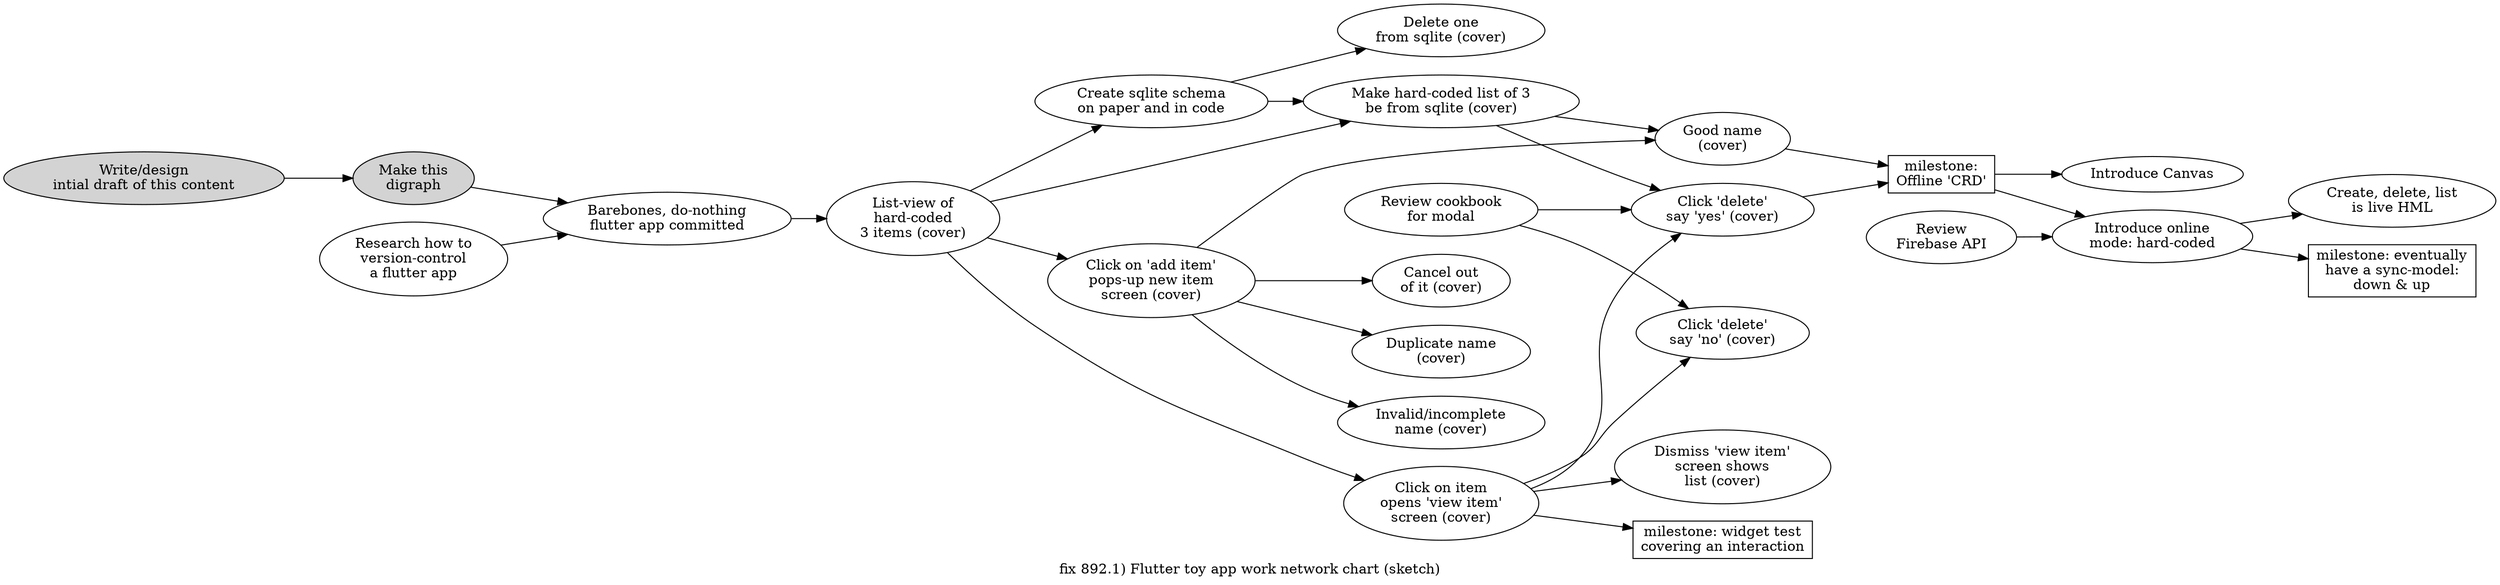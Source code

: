 digraph g {
label="fix 892.1) Flutter toy app work network chart (sketch)"

/*
Note: at writing, this graph exists "in parallel" as a hand-written
table in our notebook, roughly following a PERT-chart structure.

(We switched from analog to digital for this one part of it because we
did not want to attempt this visualization by hand!)

The node identifiers are allocated "by hand" pseudo-randomly. As such, the
identifiers (and especially their relative "size") are meaningless. (We *did*
step over some allocations that could be confusing, like "QA" and "UX".)

The order of the nodes in this file corresponds to the order we wrote
the nodes in our notebook, which was from the bottom of the page upwards
in the order in which we thought of them.
*/

rankdir=LR
_HX [label="milestone:\nOffline 'CRD'" shape=rect]
_AA->_HX
_7A->_HX
_SN [label="Make this\ndigraph" style=filled]
_4G->_SN
_TU [label="Introduce Canvas"]
_HX->_TU
_4G [label="Write/design\nintial draft of this content" style=filled]
_8K [label="Create, delete, list\nis live HML"]
_WG->_8K
_QD [label="Review\nFirebase API"]
_WG [label="Introduce online\nmode: hard-coded"]
_HX->_WG
_QD->_WG
_AA [label="Good name\n(cover)"]
_QU->_AA
_6G->_AA
_KG [label="Duplicate name\n(cover)"]
_6G->_KG
_7X [label="Invalid/incomplete\nname (cover)"]
_6G->_7X
_LA [label="Cancel out\nof it (cover)"]
_6G->_LA
_6G [label="Click on 'add item'\npops-up new item\nscreen (cover)"]
_YU->_6G
_TA [label="Review cookbook\nfor modal"]
_LH [label="Click 'delete'\nsay 'no' (cover)"]
_TA->_LH
_2N->_LH
_7A [label="Click 'delete'\nsay 'yes' (cover)"]
_QU->_7A
_TA->_7A
_2N->_7A
_LU [label="Dismiss 'view item'\nscreen shows\nlist (cover)"]
_2N->_LU
_2N [label="Click on item\nopens 'view item'\nscreen (cover)"]
_YU->_2N
_UK [label="Delete one\nfrom sqlite (cover)"]
_DR->_UK
_QU [label="Make hard-coded list of 3\nbe from sqlite (cover)"]
_DR->_QU
_YU->_QU
_DR [label="Create sqlite schema\non paper and in code"]
_YU->_DR
_GN [label="milestone: widget test\ncovering an interaction" shape=rect]
_2N->_GN
_YU [label="List-view of\nhard-coded\n3 items (cover)"]
_AX->_YU
_9B [label="milestone: eventually\nhave a sync-model:\ndown & up" shape=rect]
_WG->_9B
_AX [label="Barebones, do-nothing\nflutter app committed"]
_QN->_AX
_SN->_AX
_QN [label="Research how to\nversion-control\na flutter app"]
}

/*
# #born
*/
